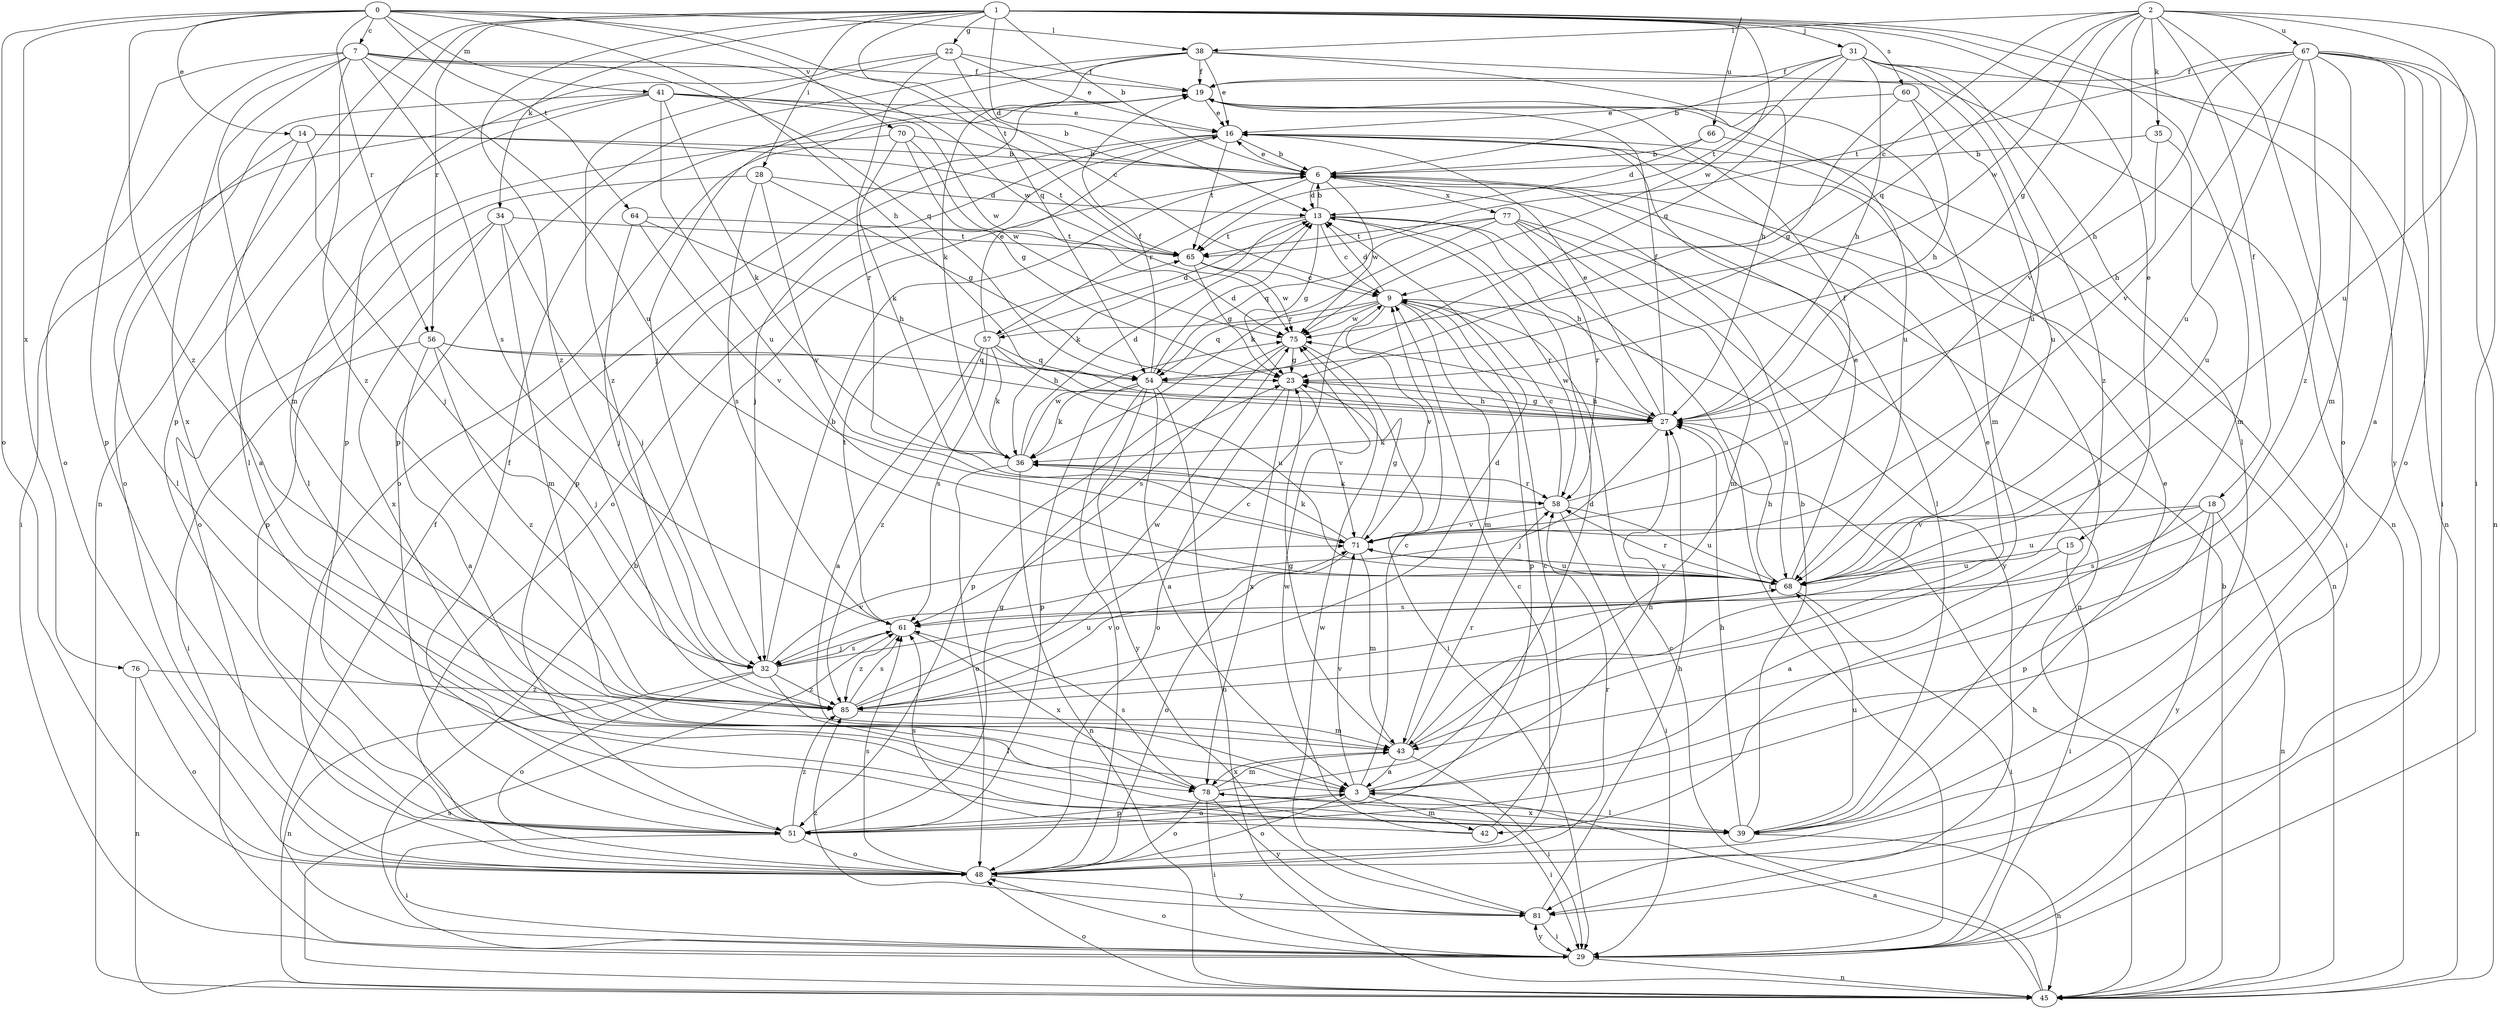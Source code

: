 strict digraph  {
0;
1;
2;
3;
6;
7;
9;
13;
14;
15;
16;
18;
19;
22;
23;
27;
28;
29;
31;
32;
34;
35;
36;
38;
39;
41;
42;
43;
45;
48;
51;
54;
56;
57;
58;
60;
61;
64;
65;
66;
67;
68;
70;
71;
75;
76;
77;
78;
81;
85;
0 -> 7  [label=c];
0 -> 14  [label=e];
0 -> 27  [label=h];
0 -> 38  [label=l];
0 -> 41  [label=m];
0 -> 48  [label=o];
0 -> 56  [label=r];
0 -> 64  [label=t];
0 -> 65  [label=t];
0 -> 70  [label=v];
0 -> 76  [label=x];
0 -> 85  [label=z];
1 -> 6  [label=b];
1 -> 13  [label=d];
1 -> 15  [label=e];
1 -> 22  [label=g];
1 -> 28  [label=i];
1 -> 31  [label=j];
1 -> 34  [label=k];
1 -> 42  [label=m];
1 -> 45  [label=n];
1 -> 51  [label=p];
1 -> 54  [label=q];
1 -> 56  [label=r];
1 -> 60  [label=s];
1 -> 66  [label=u];
1 -> 75  [label=w];
1 -> 81  [label=y];
1 -> 85  [label=z];
2 -> 9  [label=c];
2 -> 18  [label=f];
2 -> 23  [label=g];
2 -> 29  [label=i];
2 -> 35  [label=k];
2 -> 38  [label=l];
2 -> 48  [label=o];
2 -> 54  [label=q];
2 -> 67  [label=u];
2 -> 68  [label=u];
2 -> 71  [label=v];
2 -> 75  [label=w];
3 -> 9  [label=c];
3 -> 27  [label=h];
3 -> 29  [label=i];
3 -> 42  [label=m];
3 -> 48  [label=o];
3 -> 51  [label=p];
3 -> 71  [label=v];
6 -> 13  [label=d];
6 -> 16  [label=e];
6 -> 39  [label=l];
6 -> 45  [label=n];
6 -> 57  [label=r];
6 -> 75  [label=w];
6 -> 77  [label=x];
7 -> 19  [label=f];
7 -> 43  [label=m];
7 -> 48  [label=o];
7 -> 51  [label=p];
7 -> 54  [label=q];
7 -> 61  [label=s];
7 -> 68  [label=u];
7 -> 75  [label=w];
7 -> 78  [label=x];
7 -> 85  [label=z];
9 -> 13  [label=d];
9 -> 43  [label=m];
9 -> 51  [label=p];
9 -> 54  [label=q];
9 -> 57  [label=r];
9 -> 68  [label=u];
9 -> 71  [label=v];
9 -> 75  [label=w];
13 -> 6  [label=b];
13 -> 9  [label=c];
13 -> 23  [label=g];
13 -> 27  [label=h];
13 -> 29  [label=i];
13 -> 36  [label=k];
13 -> 58  [label=r];
13 -> 65  [label=t];
14 -> 3  [label=a];
14 -> 6  [label=b];
14 -> 32  [label=j];
14 -> 39  [label=l];
14 -> 65  [label=t];
15 -> 3  [label=a];
15 -> 29  [label=i];
15 -> 68  [label=u];
16 -> 6  [label=b];
16 -> 32  [label=j];
16 -> 39  [label=l];
16 -> 48  [label=o];
16 -> 51  [label=p];
16 -> 65  [label=t];
18 -> 45  [label=n];
18 -> 51  [label=p];
18 -> 61  [label=s];
18 -> 68  [label=u];
18 -> 71  [label=v];
18 -> 81  [label=y];
19 -> 16  [label=e];
19 -> 43  [label=m];
19 -> 48  [label=o];
19 -> 68  [label=u];
22 -> 9  [label=c];
22 -> 16  [label=e];
22 -> 19  [label=f];
22 -> 51  [label=p];
22 -> 58  [label=r];
22 -> 85  [label=z];
23 -> 27  [label=h];
23 -> 48  [label=o];
23 -> 71  [label=v];
23 -> 78  [label=x];
27 -> 16  [label=e];
27 -> 19  [label=f];
27 -> 23  [label=g];
27 -> 32  [label=j];
27 -> 36  [label=k];
27 -> 75  [label=w];
28 -> 13  [label=d];
28 -> 23  [label=g];
28 -> 48  [label=o];
28 -> 61  [label=s];
28 -> 71  [label=v];
29 -> 6  [label=b];
29 -> 19  [label=f];
29 -> 45  [label=n];
29 -> 48  [label=o];
29 -> 81  [label=y];
31 -> 6  [label=b];
31 -> 19  [label=f];
31 -> 27  [label=h];
31 -> 39  [label=l];
31 -> 45  [label=n];
31 -> 54  [label=q];
31 -> 65  [label=t];
31 -> 68  [label=u];
31 -> 85  [label=z];
32 -> 6  [label=b];
32 -> 39  [label=l];
32 -> 45  [label=n];
32 -> 48  [label=o];
32 -> 61  [label=s];
32 -> 68  [label=u];
32 -> 71  [label=v];
32 -> 85  [label=z];
34 -> 32  [label=j];
34 -> 43  [label=m];
34 -> 51  [label=p];
34 -> 65  [label=t];
34 -> 78  [label=x];
35 -> 6  [label=b];
35 -> 27  [label=h];
35 -> 68  [label=u];
36 -> 13  [label=d];
36 -> 45  [label=n];
36 -> 48  [label=o];
36 -> 58  [label=r];
36 -> 75  [label=w];
38 -> 16  [label=e];
38 -> 19  [label=f];
38 -> 27  [label=h];
38 -> 32  [label=j];
38 -> 36  [label=k];
38 -> 45  [label=n];
38 -> 51  [label=p];
39 -> 6  [label=b];
39 -> 16  [label=e];
39 -> 27  [label=h];
39 -> 45  [label=n];
39 -> 68  [label=u];
39 -> 78  [label=x];
41 -> 6  [label=b];
41 -> 16  [label=e];
41 -> 29  [label=i];
41 -> 36  [label=k];
41 -> 39  [label=l];
41 -> 48  [label=o];
41 -> 68  [label=u];
41 -> 75  [label=w];
42 -> 9  [label=c];
42 -> 61  [label=s];
42 -> 75  [label=w];
43 -> 3  [label=a];
43 -> 16  [label=e];
43 -> 23  [label=g];
43 -> 29  [label=i];
43 -> 58  [label=r];
43 -> 78  [label=x];
45 -> 3  [label=a];
45 -> 6  [label=b];
45 -> 9  [label=c];
45 -> 27  [label=h];
45 -> 48  [label=o];
45 -> 61  [label=s];
48 -> 9  [label=c];
48 -> 58  [label=r];
48 -> 61  [label=s];
48 -> 81  [label=y];
51 -> 3  [label=a];
51 -> 19  [label=f];
51 -> 23  [label=g];
51 -> 29  [label=i];
51 -> 48  [label=o];
51 -> 85  [label=z];
54 -> 3  [label=a];
54 -> 13  [label=d];
54 -> 19  [label=f];
54 -> 27  [label=h];
54 -> 36  [label=k];
54 -> 45  [label=n];
54 -> 48  [label=o];
54 -> 51  [label=p];
54 -> 81  [label=y];
56 -> 3  [label=a];
56 -> 27  [label=h];
56 -> 29  [label=i];
56 -> 32  [label=j];
56 -> 54  [label=q];
56 -> 85  [label=z];
57 -> 3  [label=a];
57 -> 13  [label=d];
57 -> 16  [label=e];
57 -> 36  [label=k];
57 -> 54  [label=q];
57 -> 61  [label=s];
57 -> 68  [label=u];
57 -> 85  [label=z];
58 -> 9  [label=c];
58 -> 19  [label=f];
58 -> 29  [label=i];
58 -> 36  [label=k];
58 -> 68  [label=u];
58 -> 71  [label=v];
60 -> 16  [label=e];
60 -> 23  [label=g];
60 -> 27  [label=h];
60 -> 68  [label=u];
61 -> 32  [label=j];
61 -> 65  [label=t];
61 -> 78  [label=x];
61 -> 85  [label=z];
64 -> 27  [label=h];
64 -> 32  [label=j];
64 -> 65  [label=t];
64 -> 71  [label=v];
65 -> 9  [label=c];
65 -> 23  [label=g];
65 -> 75  [label=w];
66 -> 6  [label=b];
66 -> 13  [label=d];
66 -> 29  [label=i];
67 -> 3  [label=a];
67 -> 19  [label=f];
67 -> 27  [label=h];
67 -> 29  [label=i];
67 -> 43  [label=m];
67 -> 45  [label=n];
67 -> 48  [label=o];
67 -> 65  [label=t];
67 -> 68  [label=u];
67 -> 71  [label=v];
67 -> 85  [label=z];
68 -> 16  [label=e];
68 -> 27  [label=h];
68 -> 29  [label=i];
68 -> 58  [label=r];
68 -> 61  [label=s];
68 -> 71  [label=v];
70 -> 6  [label=b];
70 -> 23  [label=g];
70 -> 36  [label=k];
70 -> 39  [label=l];
70 -> 75  [label=w];
71 -> 23  [label=g];
71 -> 36  [label=k];
71 -> 43  [label=m];
71 -> 48  [label=o];
71 -> 68  [label=u];
75 -> 23  [label=g];
75 -> 29  [label=i];
75 -> 51  [label=p];
75 -> 61  [label=s];
76 -> 45  [label=n];
76 -> 48  [label=o];
76 -> 85  [label=z];
77 -> 36  [label=k];
77 -> 43  [label=m];
77 -> 45  [label=n];
77 -> 54  [label=q];
77 -> 58  [label=r];
77 -> 65  [label=t];
77 -> 81  [label=y];
78 -> 13  [label=d];
78 -> 29  [label=i];
78 -> 39  [label=l];
78 -> 43  [label=m];
78 -> 48  [label=o];
78 -> 61  [label=s];
78 -> 81  [label=y];
81 -> 27  [label=h];
81 -> 29  [label=i];
81 -> 75  [label=w];
81 -> 85  [label=z];
85 -> 9  [label=c];
85 -> 13  [label=d];
85 -> 43  [label=m];
85 -> 61  [label=s];
85 -> 71  [label=v];
85 -> 75  [label=w];
}
